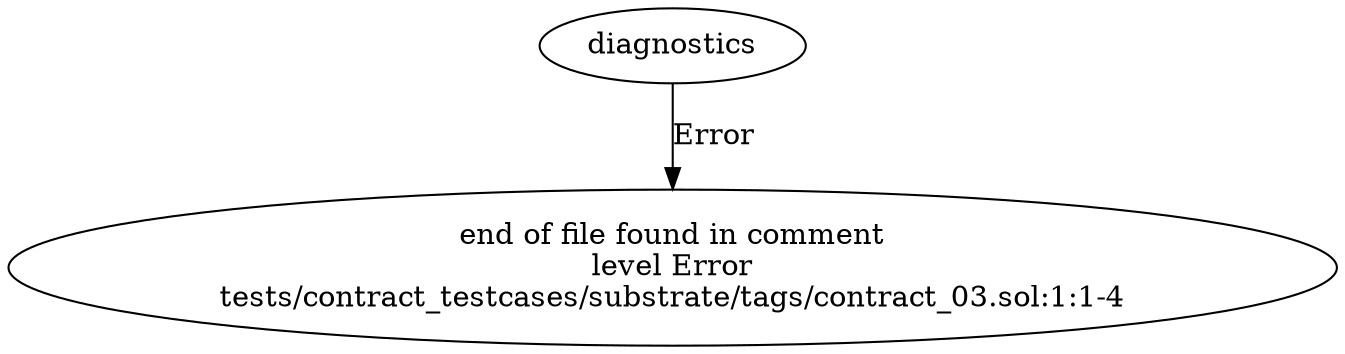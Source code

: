 strict digraph "tests/contract_testcases/substrate/tags/contract_03.sol" {
	diagnostic [label="end of file found in comment\nlevel Error\ntests/contract_testcases/substrate/tags/contract_03.sol:1:1-4"]
	diagnostics -> diagnostic [label="Error"]
}
